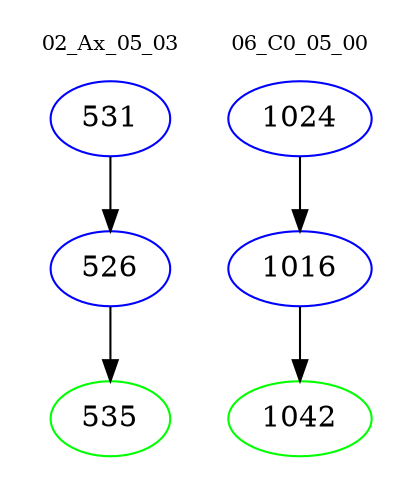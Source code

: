 digraph{
subgraph cluster_0 {
color = white
label = "02_Ax_05_03";
fontsize=10;
T0_531 [label="531", color="blue"]
T0_531 -> T0_526 [color="black"]
T0_526 [label="526", color="blue"]
T0_526 -> T0_535 [color="black"]
T0_535 [label="535", color="green"]
}
subgraph cluster_1 {
color = white
label = "06_C0_05_00";
fontsize=10;
T1_1024 [label="1024", color="blue"]
T1_1024 -> T1_1016 [color="black"]
T1_1016 [label="1016", color="blue"]
T1_1016 -> T1_1042 [color="black"]
T1_1042 [label="1042", color="green"]
}
}
